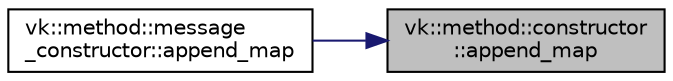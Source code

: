 digraph "vk::method::constructor::append_map"
{
 // LATEX_PDF_SIZE
  edge [fontname="Helvetica",fontsize="10",labelfontname="Helvetica",labelfontsize="10"];
  node [fontname="Helvetica",fontsize="10",shape=record];
  rankdir="RL";
  Node1 [label="vk::method::constructor\l::append_map",height=0.2,width=0.4,color="black", fillcolor="grey75", style="filled", fontcolor="black",tooltip=" "];
  Node1 -> Node2 [dir="back",color="midnightblue",fontsize="10",style="solid",fontname="Helvetica"];
  Node2 [label="vk::method::message\l_constructor::append_map",height=0.2,width=0.4,color="black", fillcolor="white", style="filled",URL="$classvk_1_1method_1_1message__constructor.html#a083064906ab2b217a5a7f02380c31ee3",tooltip=" "];
}
